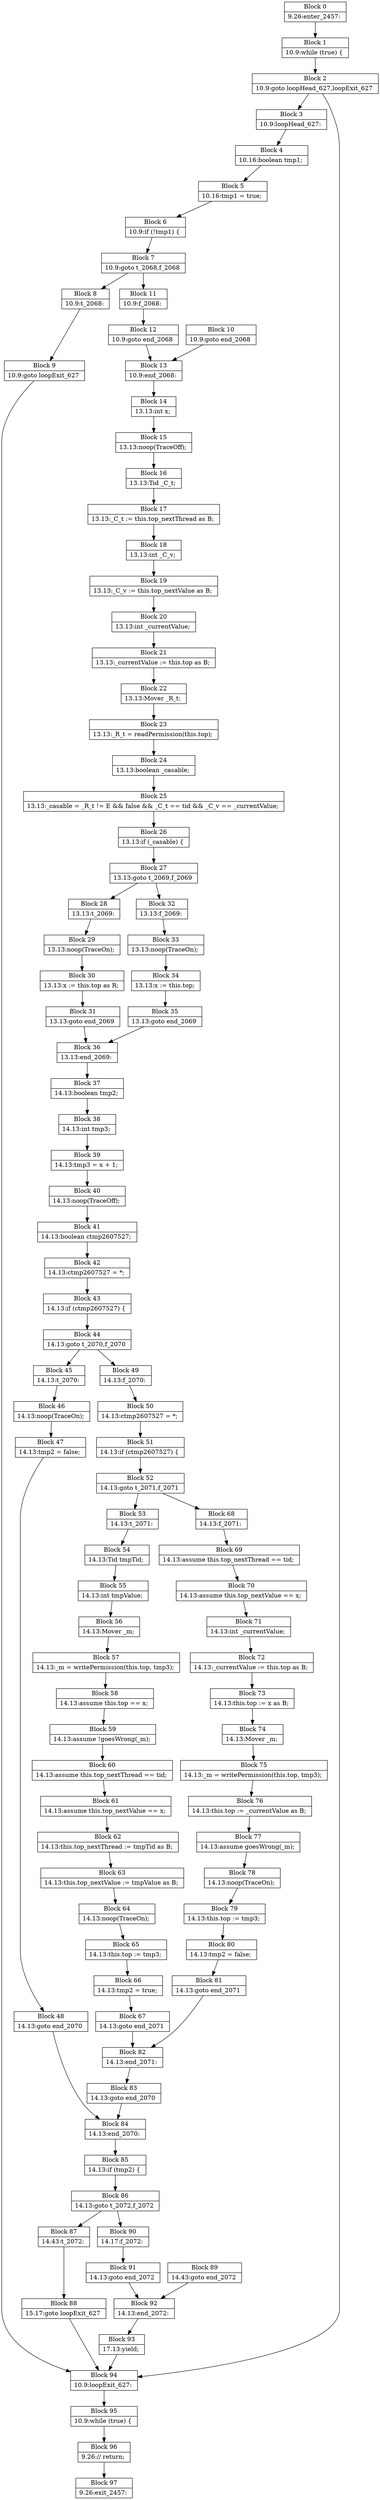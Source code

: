 digraph G {
   node [shape=record];
B0[label="{Block 0|9.26:enter_2457: \n}"];
B1[label="{Block 1|10.9:while (true)   \{ \n}"];
B2[label="{Block 2|10.9:goto loopHead_627,loopExit_627 \n}"];
B3[label="{Block 3|10.9:loopHead_627: \n}"];
B4[label="{Block 4|10.16:boolean tmp1; \n}"];
B5[label="{Block 5|10.16:tmp1 = true; \n}"];
B6[label="{Block 6|10.9:if (!tmp1) \{ \n}"];
B7[label="{Block 7|10.9:goto t_2068,f_2068 \n}"];
B8[label="{Block 8|10.9:t_2068: \n}"];
B9[label="{Block 9|10.9:goto loopExit_627 \n}"];
B10[label="{Block 10|10.9:goto end_2068 \n}"];
B11[label="{Block 11|10.9:f_2068: \n}"];
B12[label="{Block 12|10.9:goto end_2068 \n}"];
B13[label="{Block 13|10.9:end_2068: \n}"];
B14[label="{Block 14|13.13:int x; \n}"];
B15[label="{Block 15|13.13:noop(TraceOff); \n}"];
B16[label="{Block 16|13.13:Tid _C_t; \n}"];
B17[label="{Block 17|13.13:_C_t := this.top_nextThread  as B; \n}"];
B18[label="{Block 18|13.13:int _C_v; \n}"];
B19[label="{Block 19|13.13:_C_v := this.top_nextValue  as B; \n}"];
B20[label="{Block 20|13.13:int _currentValue; \n}"];
B21[label="{Block 21|13.13:_currentValue := this.top  as B; \n}"];
B22[label="{Block 22|13.13:Mover _R_t; \n}"];
B23[label="{Block 23|13.13:_R_t = readPermission(this.top); \n}"];
B24[label="{Block 24|13.13:boolean _casable; \n}"];
B25[label="{Block 25|13.13:_casable = _R_t != E && false && _C_t == tid && _C_v == _currentValue; \n}"];
B26[label="{Block 26|13.13:if (_casable) \{ \n}"];
B27[label="{Block 27|13.13:goto t_2069,f_2069 \n}"];
B28[label="{Block 28|13.13:t_2069: \n}"];
B29[label="{Block 29|13.13:noop(TraceOn); \n}"];
B30[label="{Block 30|13.13:x := this.top  as R; \n}"];
B31[label="{Block 31|13.13:goto end_2069 \n}"];
B32[label="{Block 32|13.13:f_2069: \n}"];
B33[label="{Block 33|13.13:noop(TraceOn); \n}"];
B34[label="{Block 34|13.13:x := this.top; \n}"];
B35[label="{Block 35|13.13:goto end_2069 \n}"];
B36[label="{Block 36|13.13:end_2069: \n}"];
B37[label="{Block 37|14.13:boolean tmp2; \n}"];
B38[label="{Block 38|14.13:int tmp3; \n}"];
B39[label="{Block 39|14.13:tmp3 = x + 1; \n}"];
B40[label="{Block 40|14.13:noop(TraceOff); \n}"];
B41[label="{Block 41|14.13:boolean ctmp2607527; \n}"];
B42[label="{Block 42|14.13:ctmp2607527 = *; \n}"];
B43[label="{Block 43|14.13:if (ctmp2607527) \{ \n}"];
B44[label="{Block 44|14.13:goto t_2070,f_2070 \n}"];
B45[label="{Block 45|14.13:t_2070: \n}"];
B46[label="{Block 46|14.13:noop(TraceOn); \n}"];
B47[label="{Block 47|14.13:tmp2 = false; \n}"];
B48[label="{Block 48|14.13:goto end_2070 \n}"];
B49[label="{Block 49|14.13:f_2070: \n}"];
B50[label="{Block 50|14.13:ctmp2607527 = *; \n}"];
B51[label="{Block 51|14.13:if (ctmp2607527) \{ \n}"];
B52[label="{Block 52|14.13:goto t_2071,f_2071 \n}"];
B53[label="{Block 53|14.13:t_2071: \n}"];
B54[label="{Block 54|14.13:Tid tmpTid; \n}"];
B55[label="{Block 55|14.13:int tmpValue; \n}"];
B56[label="{Block 56|14.13:Mover _m; \n}"];
B57[label="{Block 57|14.13:_m = writePermission(this.top, tmp3); \n}"];
B58[label="{Block 58|14.13:assume this.top == x; \n}"];
B59[label="{Block 59|14.13:assume !goesWrong(_m); \n}"];
B60[label="{Block 60|14.13:assume this.top_nextThread == tid; \n}"];
B61[label="{Block 61|14.13:assume this.top_nextValue == x; \n}"];
B62[label="{Block 62|14.13:this.top_nextThread := tmpTid as B; \n}"];
B63[label="{Block 63|14.13:this.top_nextValue := tmpValue as B; \n}"];
B64[label="{Block 64|14.13:noop(TraceOn); \n}"];
B65[label="{Block 65|14.13:this.top := tmp3; \n}"];
B66[label="{Block 66|14.13:tmp2 = true; \n}"];
B67[label="{Block 67|14.13:goto end_2071 \n}"];
B68[label="{Block 68|14.13:f_2071: \n}"];
B69[label="{Block 69|14.13:assume this.top_nextThread == tid; \n}"];
B70[label="{Block 70|14.13:assume this.top_nextValue == x; \n}"];
B71[label="{Block 71|14.13:int _currentValue; \n}"];
B72[label="{Block 72|14.13:_currentValue := this.top  as B; \n}"];
B73[label="{Block 73|14.13:this.top := x as B; \n}"];
B74[label="{Block 74|14.13:Mover _m; \n}"];
B75[label="{Block 75|14.13:_m = writePermission(this.top, tmp3); \n}"];
B76[label="{Block 76|14.13:this.top := _currentValue as B; \n}"];
B77[label="{Block 77|14.13:assume goesWrong(_m); \n}"];
B78[label="{Block 78|14.13:noop(TraceOn); \n}"];
B79[label="{Block 79|14.13:this.top := tmp3; \n}"];
B80[label="{Block 80|14.13:tmp2 = false; \n}"];
B81[label="{Block 81|14.13:goto end_2071 \n}"];
B82[label="{Block 82|14.13:end_2071: \n}"];
B83[label="{Block 83|14.13:goto end_2070 \n}"];
B84[label="{Block 84|14.13:end_2070: \n}"];
B85[label="{Block 85|14.13:if (tmp2) \{ \n}"];
B86[label="{Block 86|14.13:goto t_2072,f_2072 \n}"];
B87[label="{Block 87|14.43:t_2072: \n}"];
B88[label="{Block 88|15.17:goto loopExit_627 \n}"];
B89[label="{Block 89|14.43:goto end_2072 \n}"];
B90[label="{Block 90|14.17:f_2072: \n}"];
B91[label="{Block 91|14.13:goto end_2072 \n}"];
B92[label="{Block 92|14.13:end_2072: \n}"];
B93[label="{Block 93|17.13:yield; \n}"];
B94[label="{Block 94|10.9:loopExit_627: \n}"];
B95[label="{Block 95|10.9:while (true)   \{ \n}"];
B96[label="{Block 96|9.26:// return; \n}"];
B97[label="{Block 97|9.26:exit_2457: \n}"];
B0 -> B1;
B1 -> B2;
B2 -> B94;
B2 -> B3;
B3 -> B4;
B4 -> B5;
B5 -> B6;
B6 -> B7;
B7 -> B8;
B7 -> B11;
B8 -> B9;
B9 -> B94;
B10 -> B13;
B11 -> B12;
B12 -> B13;
B13 -> B14;
B14 -> B15;
B15 -> B16;
B16 -> B17;
B17 -> B18;
B18 -> B19;
B19 -> B20;
B20 -> B21;
B21 -> B22;
B22 -> B23;
B23 -> B24;
B24 -> B25;
B25 -> B26;
B26 -> B27;
B27 -> B32;
B27 -> B28;
B28 -> B29;
B29 -> B30;
B30 -> B31;
B31 -> B36;
B32 -> B33;
B33 -> B34;
B34 -> B35;
B35 -> B36;
B36 -> B37;
B37 -> B38;
B38 -> B39;
B39 -> B40;
B40 -> B41;
B41 -> B42;
B42 -> B43;
B43 -> B44;
B44 -> B49;
B44 -> B45;
B45 -> B46;
B46 -> B47;
B47 -> B48;
B48 -> B84;
B49 -> B50;
B50 -> B51;
B51 -> B52;
B52 -> B53;
B52 -> B68;
B53 -> B54;
B54 -> B55;
B55 -> B56;
B56 -> B57;
B57 -> B58;
B58 -> B59;
B59 -> B60;
B60 -> B61;
B61 -> B62;
B62 -> B63;
B63 -> B64;
B64 -> B65;
B65 -> B66;
B66 -> B67;
B67 -> B82;
B68 -> B69;
B69 -> B70;
B70 -> B71;
B71 -> B72;
B72 -> B73;
B73 -> B74;
B74 -> B75;
B75 -> B76;
B76 -> B77;
B77 -> B78;
B78 -> B79;
B79 -> B80;
B80 -> B81;
B81 -> B82;
B82 -> B83;
B83 -> B84;
B84 -> B85;
B85 -> B86;
B86 -> B87;
B86 -> B90;
B87 -> B88;
B88 -> B94;
B89 -> B92;
B90 -> B91;
B91 -> B92;
B92 -> B93;
B93 -> B94;
B94 -> B95;
B95 -> B96;
B96 -> B97;
}
